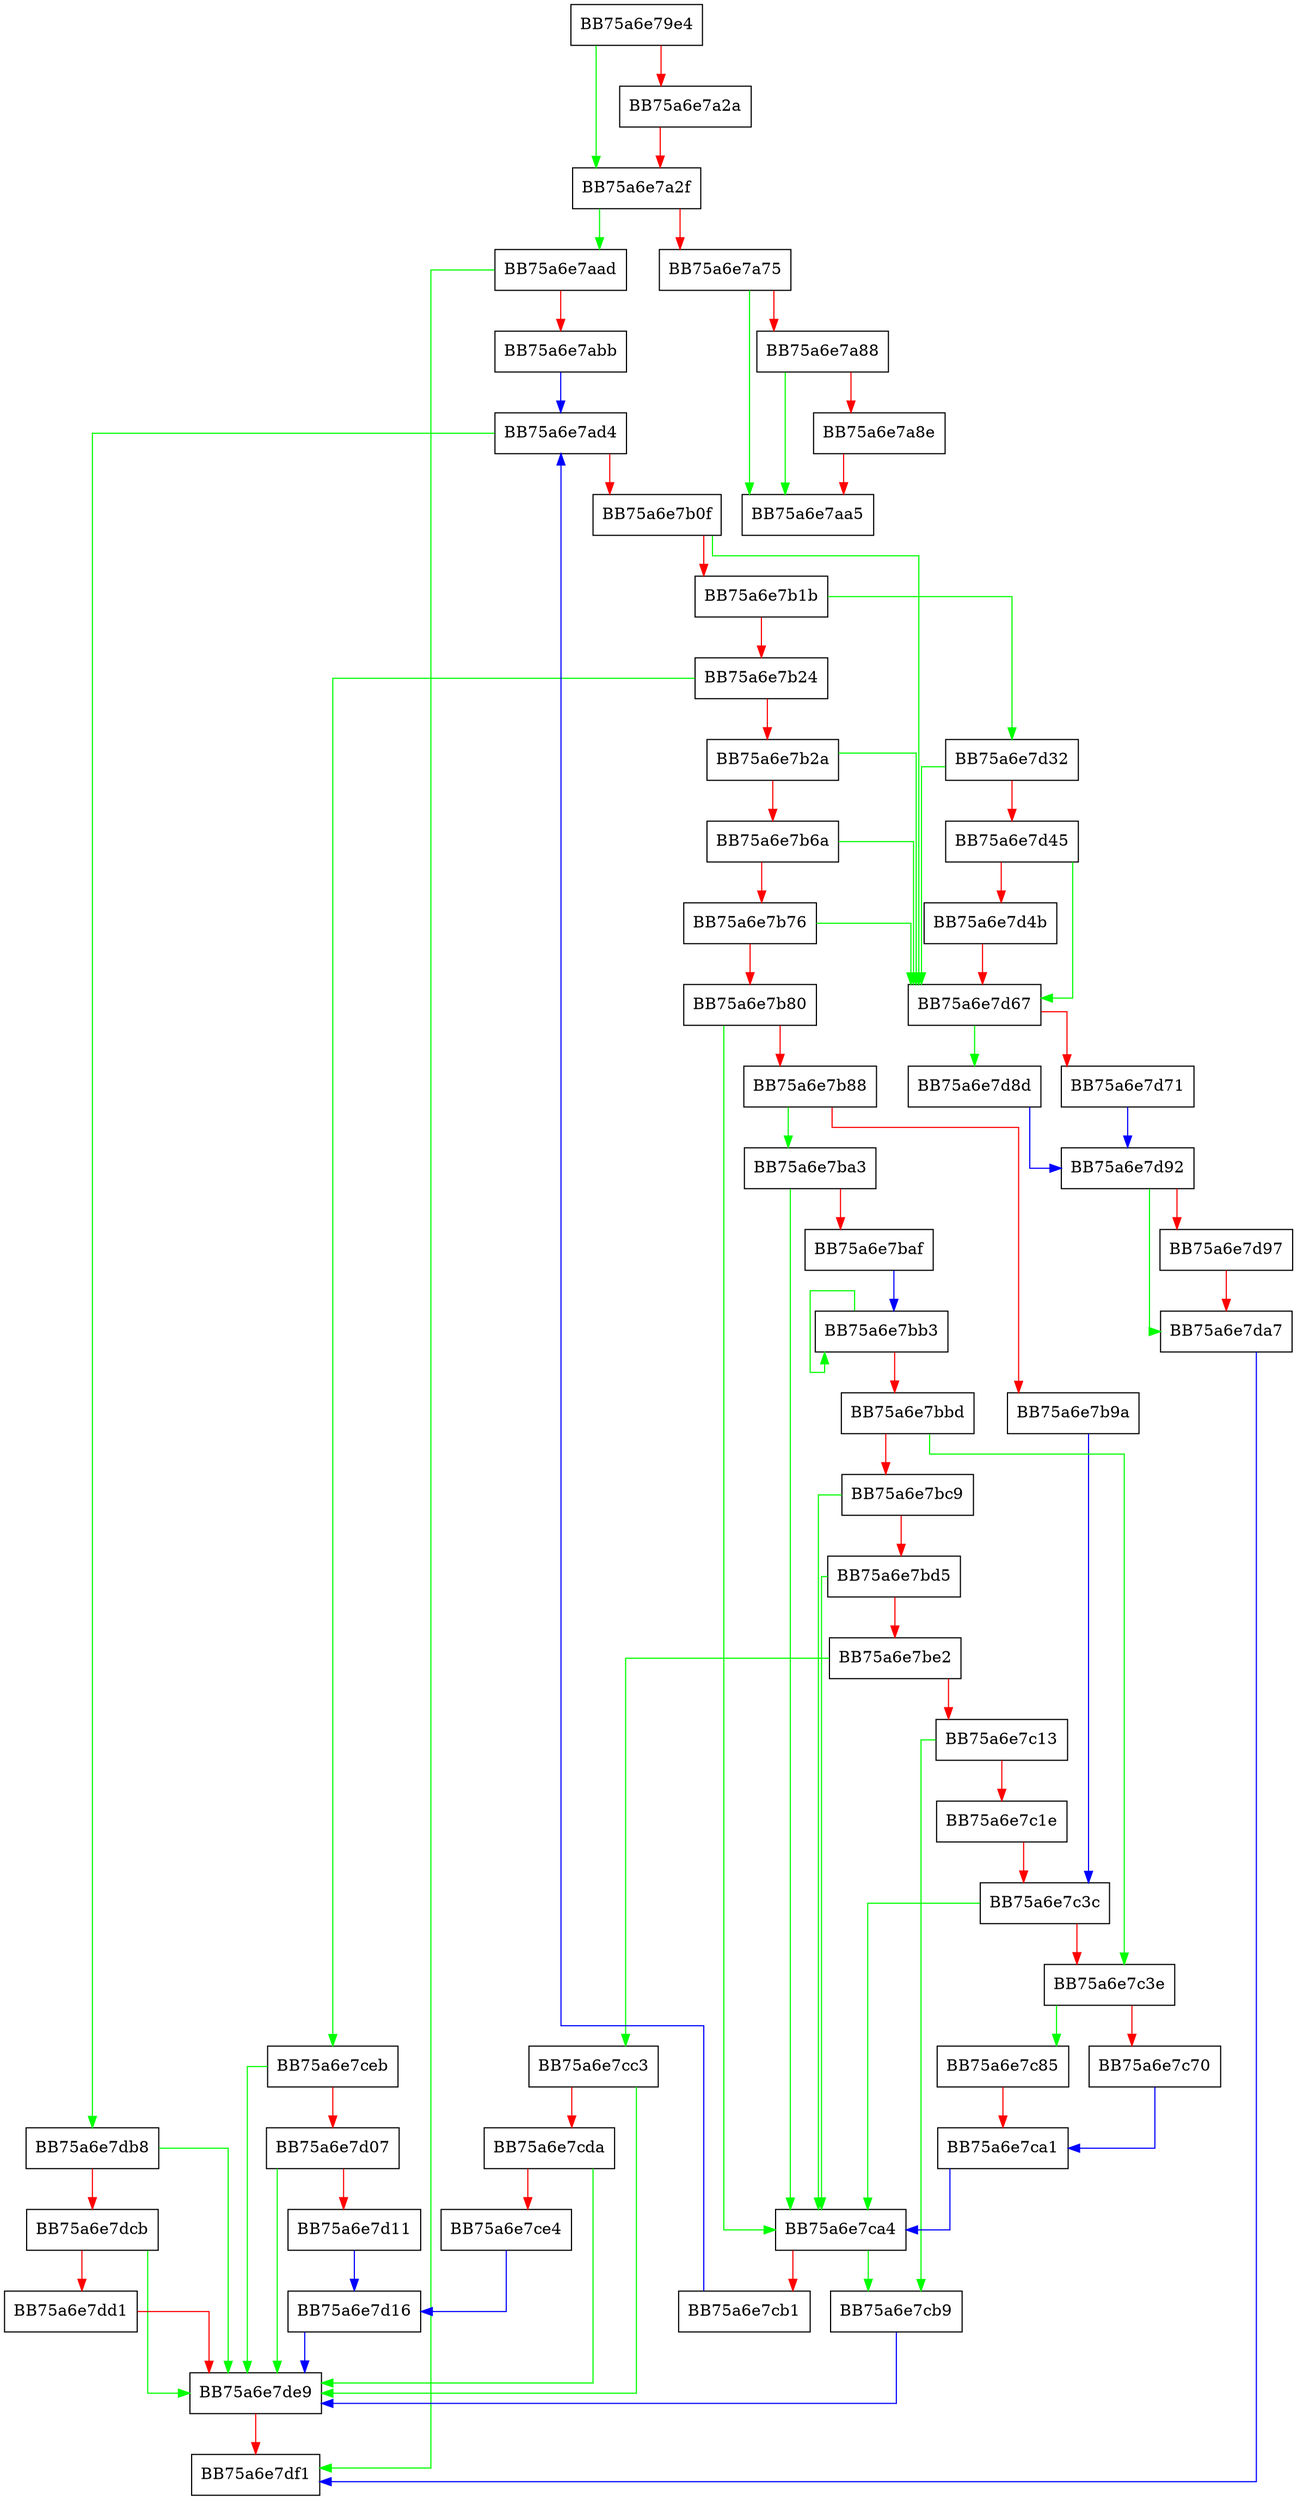digraph GetVcnSegmentMappingFromExtendedRecordHelper {
  node [shape="box"];
  graph [splines=ortho];
  BB75a6e79e4 -> BB75a6e7a2f [color="green"];
  BB75a6e79e4 -> BB75a6e7a2a [color="red"];
  BB75a6e7a2a -> BB75a6e7a2f [color="red"];
  BB75a6e7a2f -> BB75a6e7aad [color="green"];
  BB75a6e7a2f -> BB75a6e7a75 [color="red"];
  BB75a6e7a75 -> BB75a6e7aa5 [color="green"];
  BB75a6e7a75 -> BB75a6e7a88 [color="red"];
  BB75a6e7a88 -> BB75a6e7aa5 [color="green"];
  BB75a6e7a88 -> BB75a6e7a8e [color="red"];
  BB75a6e7a8e -> BB75a6e7aa5 [color="red"];
  BB75a6e7aad -> BB75a6e7df1 [color="green"];
  BB75a6e7aad -> BB75a6e7abb [color="red"];
  BB75a6e7abb -> BB75a6e7ad4 [color="blue"];
  BB75a6e7ad4 -> BB75a6e7db8 [color="green"];
  BB75a6e7ad4 -> BB75a6e7b0f [color="red"];
  BB75a6e7b0f -> BB75a6e7d67 [color="green"];
  BB75a6e7b0f -> BB75a6e7b1b [color="red"];
  BB75a6e7b1b -> BB75a6e7d32 [color="green"];
  BB75a6e7b1b -> BB75a6e7b24 [color="red"];
  BB75a6e7b24 -> BB75a6e7ceb [color="green"];
  BB75a6e7b24 -> BB75a6e7b2a [color="red"];
  BB75a6e7b2a -> BB75a6e7d67 [color="green"];
  BB75a6e7b2a -> BB75a6e7b6a [color="red"];
  BB75a6e7b6a -> BB75a6e7d67 [color="green"];
  BB75a6e7b6a -> BB75a6e7b76 [color="red"];
  BB75a6e7b76 -> BB75a6e7d67 [color="green"];
  BB75a6e7b76 -> BB75a6e7b80 [color="red"];
  BB75a6e7b80 -> BB75a6e7ca4 [color="green"];
  BB75a6e7b80 -> BB75a6e7b88 [color="red"];
  BB75a6e7b88 -> BB75a6e7ba3 [color="green"];
  BB75a6e7b88 -> BB75a6e7b9a [color="red"];
  BB75a6e7b9a -> BB75a6e7c3c [color="blue"];
  BB75a6e7ba3 -> BB75a6e7ca4 [color="green"];
  BB75a6e7ba3 -> BB75a6e7baf [color="red"];
  BB75a6e7baf -> BB75a6e7bb3 [color="blue"];
  BB75a6e7bb3 -> BB75a6e7bb3 [color="green"];
  BB75a6e7bb3 -> BB75a6e7bbd [color="red"];
  BB75a6e7bbd -> BB75a6e7c3e [color="green"];
  BB75a6e7bbd -> BB75a6e7bc9 [color="red"];
  BB75a6e7bc9 -> BB75a6e7ca4 [color="green"];
  BB75a6e7bc9 -> BB75a6e7bd5 [color="red"];
  BB75a6e7bd5 -> BB75a6e7ca4 [color="green"];
  BB75a6e7bd5 -> BB75a6e7be2 [color="red"];
  BB75a6e7be2 -> BB75a6e7cc3 [color="green"];
  BB75a6e7be2 -> BB75a6e7c13 [color="red"];
  BB75a6e7c13 -> BB75a6e7cb9 [color="green"];
  BB75a6e7c13 -> BB75a6e7c1e [color="red"];
  BB75a6e7c1e -> BB75a6e7c3c [color="red"];
  BB75a6e7c3c -> BB75a6e7ca4 [color="green"];
  BB75a6e7c3c -> BB75a6e7c3e [color="red"];
  BB75a6e7c3e -> BB75a6e7c85 [color="green"];
  BB75a6e7c3e -> BB75a6e7c70 [color="red"];
  BB75a6e7c70 -> BB75a6e7ca1 [color="blue"];
  BB75a6e7c85 -> BB75a6e7ca1 [color="red"];
  BB75a6e7ca1 -> BB75a6e7ca4 [color="blue"];
  BB75a6e7ca4 -> BB75a6e7cb9 [color="green"];
  BB75a6e7ca4 -> BB75a6e7cb1 [color="red"];
  BB75a6e7cb1 -> BB75a6e7ad4 [color="blue"];
  BB75a6e7cb9 -> BB75a6e7de9 [color="blue"];
  BB75a6e7cc3 -> BB75a6e7de9 [color="green"];
  BB75a6e7cc3 -> BB75a6e7cda [color="red"];
  BB75a6e7cda -> BB75a6e7de9 [color="green"];
  BB75a6e7cda -> BB75a6e7ce4 [color="red"];
  BB75a6e7ce4 -> BB75a6e7d16 [color="blue"];
  BB75a6e7ceb -> BB75a6e7de9 [color="green"];
  BB75a6e7ceb -> BB75a6e7d07 [color="red"];
  BB75a6e7d07 -> BB75a6e7de9 [color="green"];
  BB75a6e7d07 -> BB75a6e7d11 [color="red"];
  BB75a6e7d11 -> BB75a6e7d16 [color="blue"];
  BB75a6e7d16 -> BB75a6e7de9 [color="blue"];
  BB75a6e7d32 -> BB75a6e7d67 [color="green"];
  BB75a6e7d32 -> BB75a6e7d45 [color="red"];
  BB75a6e7d45 -> BB75a6e7d67 [color="green"];
  BB75a6e7d45 -> BB75a6e7d4b [color="red"];
  BB75a6e7d4b -> BB75a6e7d67 [color="red"];
  BB75a6e7d67 -> BB75a6e7d8d [color="green"];
  BB75a6e7d67 -> BB75a6e7d71 [color="red"];
  BB75a6e7d71 -> BB75a6e7d92 [color="blue"];
  BB75a6e7d8d -> BB75a6e7d92 [color="blue"];
  BB75a6e7d92 -> BB75a6e7da7 [color="green"];
  BB75a6e7d92 -> BB75a6e7d97 [color="red"];
  BB75a6e7d97 -> BB75a6e7da7 [color="red"];
  BB75a6e7da7 -> BB75a6e7df1 [color="blue"];
  BB75a6e7db8 -> BB75a6e7de9 [color="green"];
  BB75a6e7db8 -> BB75a6e7dcb [color="red"];
  BB75a6e7dcb -> BB75a6e7de9 [color="green"];
  BB75a6e7dcb -> BB75a6e7dd1 [color="red"];
  BB75a6e7dd1 -> BB75a6e7de9 [color="red"];
  BB75a6e7de9 -> BB75a6e7df1 [color="red"];
}